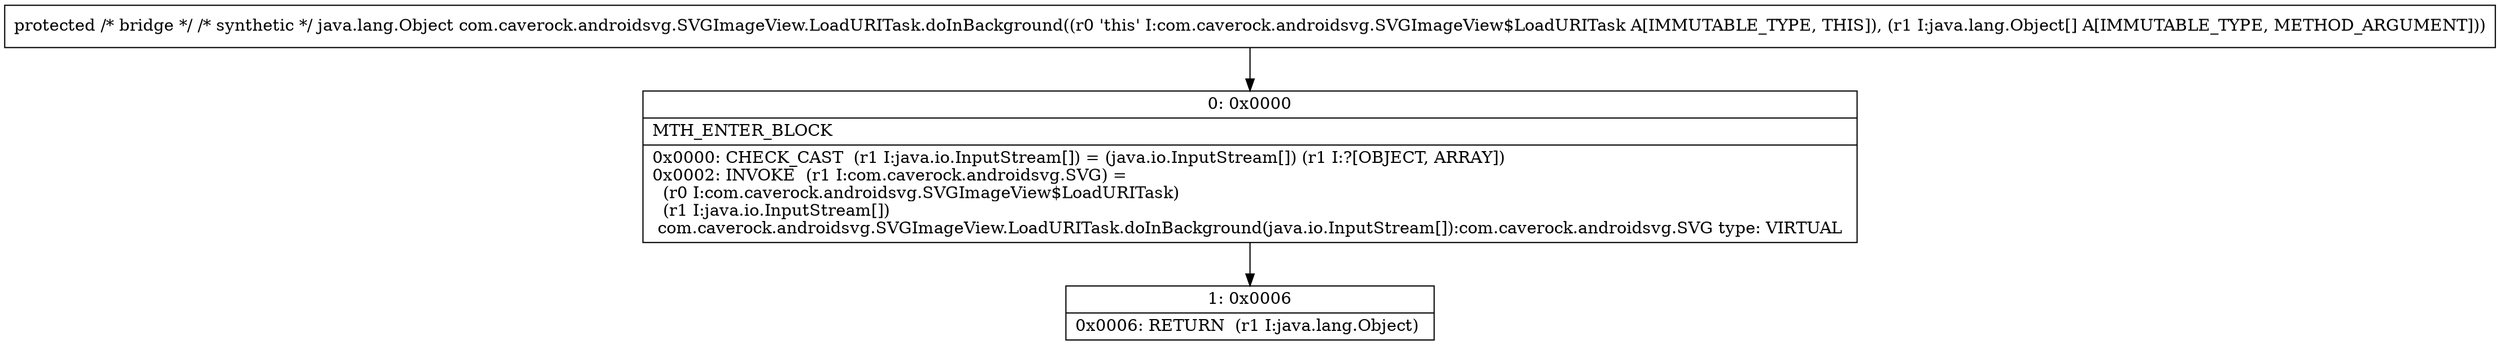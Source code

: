 digraph "CFG forcom.caverock.androidsvg.SVGImageView.LoadURITask.doInBackground([Ljava\/lang\/Object;)Ljava\/lang\/Object;" {
Node_0 [shape=record,label="{0\:\ 0x0000|MTH_ENTER_BLOCK\l|0x0000: CHECK_CAST  (r1 I:java.io.InputStream[]) = (java.io.InputStream[]) (r1 I:?[OBJECT, ARRAY]) \l0x0002: INVOKE  (r1 I:com.caverock.androidsvg.SVG) = \l  (r0 I:com.caverock.androidsvg.SVGImageView$LoadURITask)\l  (r1 I:java.io.InputStream[])\l com.caverock.androidsvg.SVGImageView.LoadURITask.doInBackground(java.io.InputStream[]):com.caverock.androidsvg.SVG type: VIRTUAL \l}"];
Node_1 [shape=record,label="{1\:\ 0x0006|0x0006: RETURN  (r1 I:java.lang.Object) \l}"];
MethodNode[shape=record,label="{protected \/* bridge *\/ \/* synthetic *\/ java.lang.Object com.caverock.androidsvg.SVGImageView.LoadURITask.doInBackground((r0 'this' I:com.caverock.androidsvg.SVGImageView$LoadURITask A[IMMUTABLE_TYPE, THIS]), (r1 I:java.lang.Object[] A[IMMUTABLE_TYPE, METHOD_ARGUMENT])) }"];
MethodNode -> Node_0;
Node_0 -> Node_1;
}


